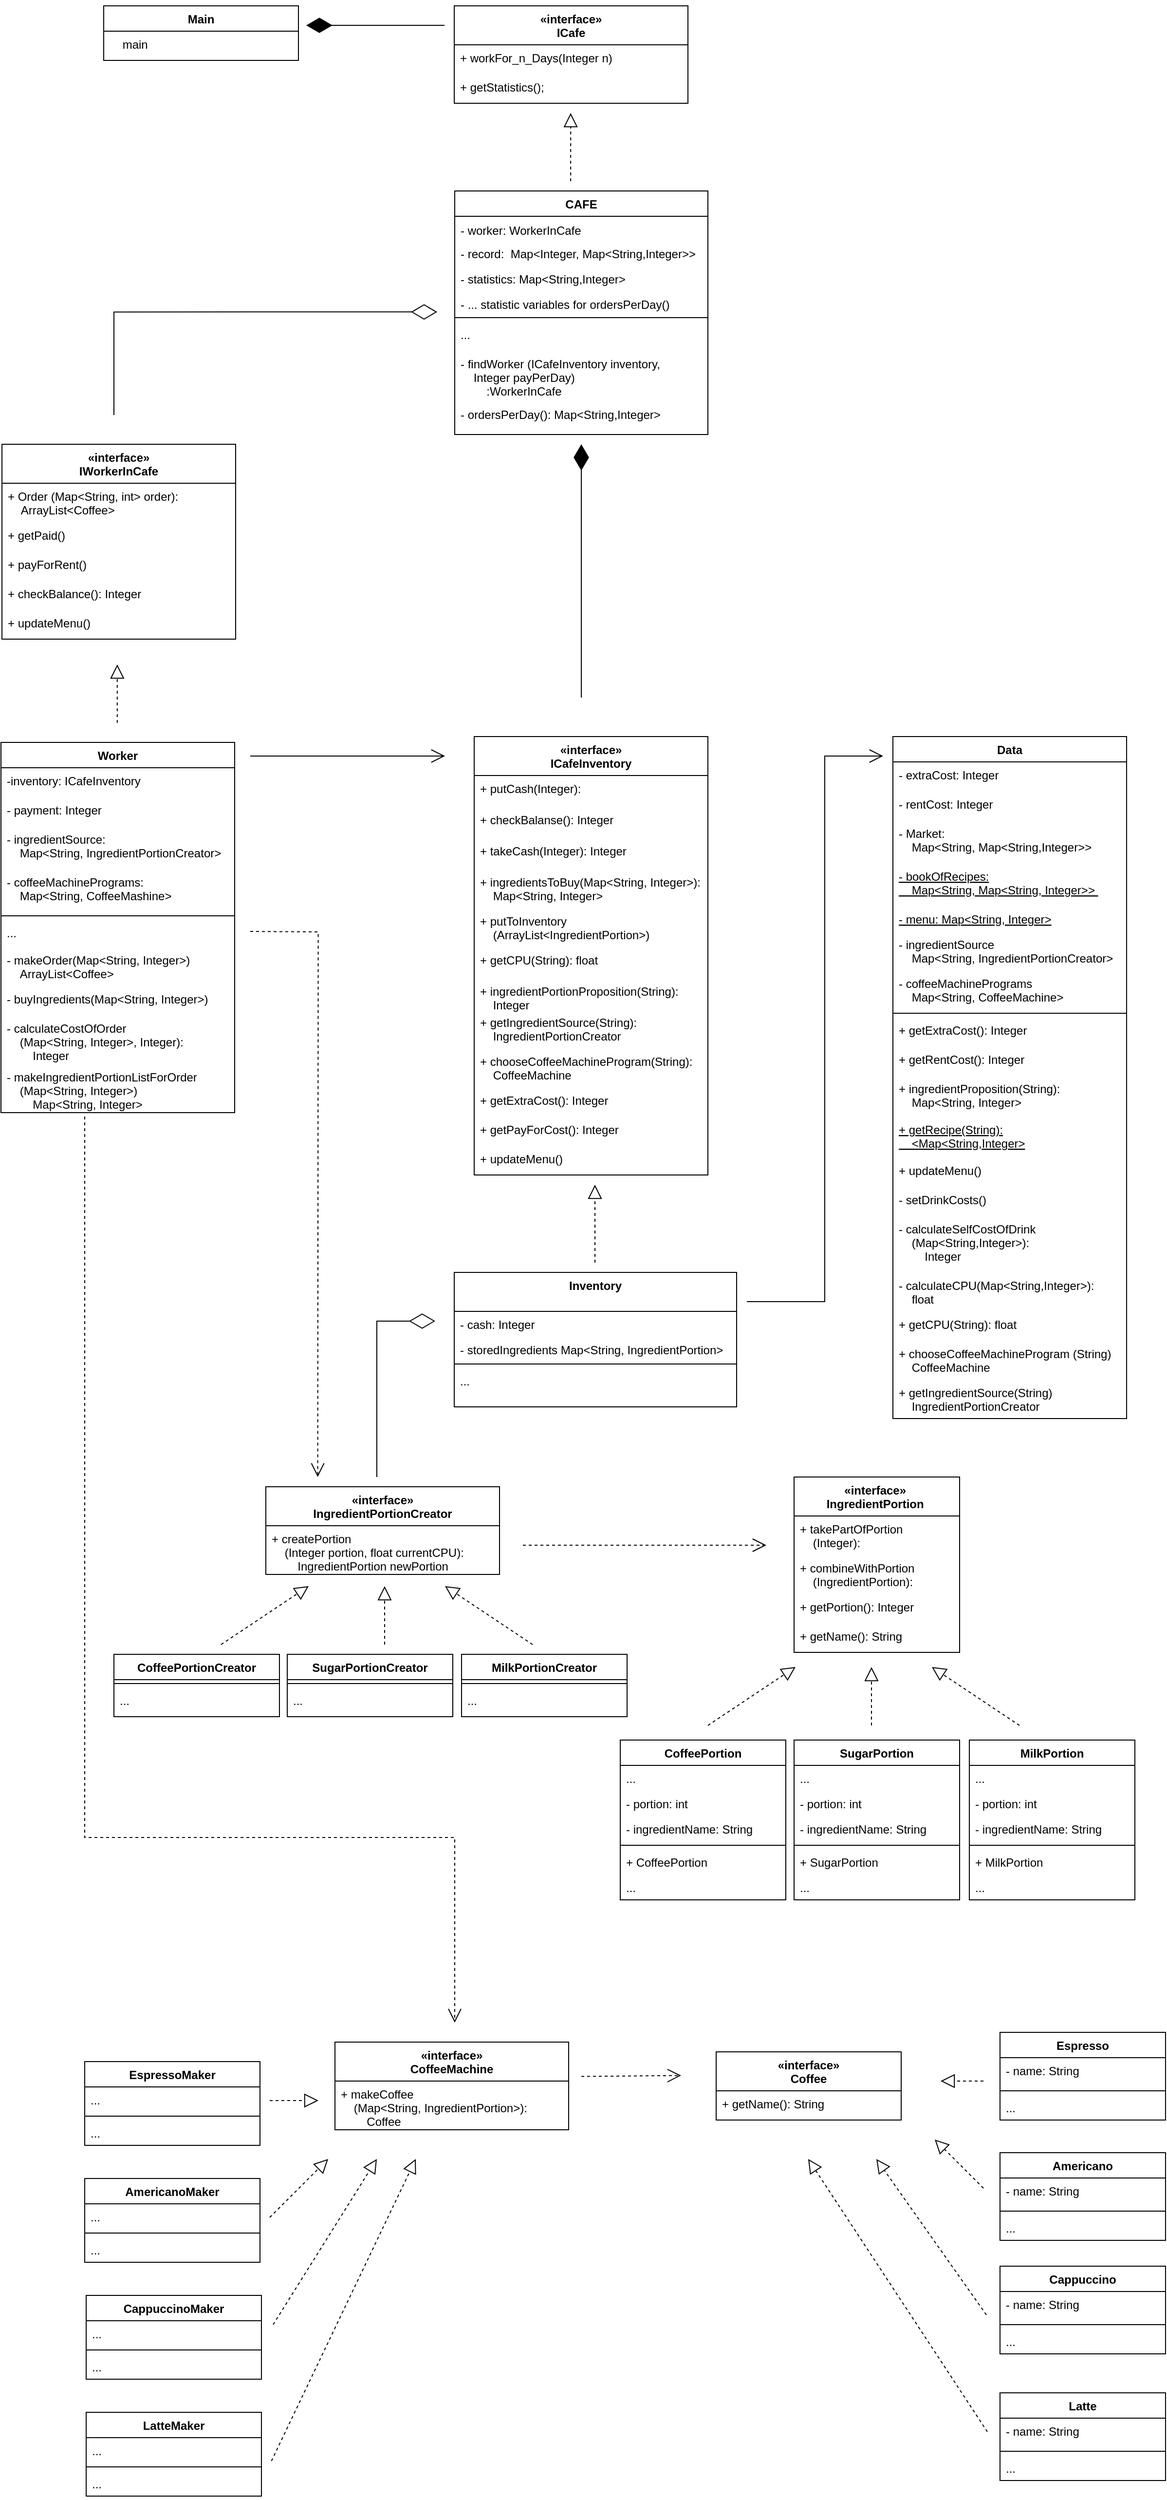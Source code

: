 <mxfile version="20.8.16" type="device"><diagram id="C5RBs43oDa-KdzZeNtuy" name="Page-1"><mxGraphModel dx="491" dy="7640" grid="1" gridSize="10" guides="1" tooltips="1" connect="1" arrows="1" fold="1" page="1" pageScale="1" pageWidth="827" pageHeight="1169" math="0" shadow="0"><root><mxCell id="WIyWlLk6GJQsqaUBKTNV-0"/><mxCell id="WIyWlLk6GJQsqaUBKTNV-1" parent="WIyWlLk6GJQsqaUBKTNV-0"/><mxCell id="QFCljFaVPiFyfGGm4a4g-80" value="Inventory" style="swimlane;fontStyle=1;align=center;verticalAlign=top;childLayout=stackLayout;horizontal=1;startSize=40;horizontalStack=0;resizeParent=1;resizeParentMax=0;resizeLast=0;collapsible=1;marginBottom=0;" vertex="1" parent="WIyWlLk6GJQsqaUBKTNV-1"><mxGeometry x="1429.5" y="-4970" width="290" height="138" as="geometry"/></mxCell><mxCell id="QFCljFaVPiFyfGGm4a4g-81" value="- cash: Integer" style="text;strokeColor=none;fillColor=none;align=left;verticalAlign=top;spacingLeft=4;spacingRight=4;overflow=hidden;rotatable=0;points=[[0,0.5],[1,0.5]];portConstraint=eastwest;" vertex="1" parent="QFCljFaVPiFyfGGm4a4g-80"><mxGeometry y="40" width="290" height="26" as="geometry"/></mxCell><mxCell id="QFCljFaVPiFyfGGm4a4g-82" value="- storedIngredients Map&lt;String, IngredientPortion&gt;" style="text;strokeColor=none;fillColor=none;align=left;verticalAlign=top;spacingLeft=4;spacingRight=4;overflow=hidden;rotatable=0;points=[[0,0.5],[1,0.5]];portConstraint=eastwest;" vertex="1" parent="QFCljFaVPiFyfGGm4a4g-80"><mxGeometry y="66" width="290" height="24" as="geometry"/></mxCell><mxCell id="QFCljFaVPiFyfGGm4a4g-90" value="" style="line;strokeWidth=1;fillColor=none;align=left;verticalAlign=middle;spacingTop=-1;spacingLeft=3;spacingRight=3;rotatable=0;labelPosition=right;points=[];portConstraint=eastwest;strokeColor=inherit;" vertex="1" parent="QFCljFaVPiFyfGGm4a4g-80"><mxGeometry y="90" width="290" height="8" as="geometry"/></mxCell><mxCell id="QFCljFaVPiFyfGGm4a4g-84" value="..." style="text;strokeColor=none;fillColor=none;align=left;verticalAlign=top;spacingLeft=4;spacingRight=4;overflow=hidden;rotatable=0;points=[[0,0.5],[1,0.5]];portConstraint=eastwest;" vertex="1" parent="QFCljFaVPiFyfGGm4a4g-80"><mxGeometry y="98" width="290" height="40" as="geometry"/></mxCell><mxCell id="QFCljFaVPiFyfGGm4a4g-102" value="CAFE" style="swimlane;fontStyle=1;align=center;verticalAlign=top;childLayout=stackLayout;horizontal=1;startSize=26;horizontalStack=0;resizeParent=1;resizeParentMax=0;resizeLast=0;collapsible=1;marginBottom=0;" vertex="1" parent="WIyWlLk6GJQsqaUBKTNV-1"><mxGeometry x="1430" y="-6080" width="260" height="250" as="geometry"/></mxCell><mxCell id="QFCljFaVPiFyfGGm4a4g-382" value="- worker: WorkerInCafe " style="text;strokeColor=none;fillColor=none;align=left;verticalAlign=bottom;spacingLeft=4;spacingRight=4;overflow=hidden;rotatable=0;points=[[0,0.5],[1,0.5]];portConstraint=eastwest;fontStyle=0" vertex="1" parent="QFCljFaVPiFyfGGm4a4g-102"><mxGeometry y="26" width="260" height="24" as="geometry"/></mxCell><mxCell id="QFCljFaVPiFyfGGm4a4g-383" value="- record:  Map&lt;Integer, Map&lt;String,Integer&gt;&gt; " style="text;strokeColor=none;fillColor=none;align=left;verticalAlign=bottom;spacingLeft=4;spacingRight=4;overflow=hidden;rotatable=0;points=[[0,0.5],[1,0.5]];portConstraint=eastwest;fontStyle=0" vertex="1" parent="QFCljFaVPiFyfGGm4a4g-102"><mxGeometry y="50" width="260" height="24" as="geometry"/></mxCell><mxCell id="QFCljFaVPiFyfGGm4a4g-384" value="- statistics: Map&lt;String,Integer&gt; " style="text;strokeColor=none;fillColor=none;align=left;verticalAlign=bottom;spacingLeft=4;spacingRight=4;overflow=hidden;rotatable=0;points=[[0,0.5],[1,0.5]];portConstraint=eastwest;fontStyle=0" vertex="1" parent="QFCljFaVPiFyfGGm4a4g-102"><mxGeometry y="74" width="260" height="26" as="geometry"/></mxCell><mxCell id="QFCljFaVPiFyfGGm4a4g-385" value="- ... statistic variables for ordersPerDay()" style="text;strokeColor=none;fillColor=none;align=left;verticalAlign=bottom;spacingLeft=4;spacingRight=4;overflow=hidden;rotatable=0;points=[[0,0.5],[1,0.5]];portConstraint=eastwest;fontStyle=0" vertex="1" parent="QFCljFaVPiFyfGGm4a4g-102"><mxGeometry y="100" width="260" height="26" as="geometry"/></mxCell><mxCell id="QFCljFaVPiFyfGGm4a4g-105" value="" style="line;strokeWidth=1;fillColor=none;align=left;verticalAlign=middle;spacingTop=-1;spacingLeft=3;spacingRight=3;rotatable=0;labelPosition=right;points=[];portConstraint=eastwest;strokeColor=inherit;" vertex="1" parent="QFCljFaVPiFyfGGm4a4g-102"><mxGeometry y="126" width="260" height="8" as="geometry"/></mxCell><mxCell id="QFCljFaVPiFyfGGm4a4g-106" value="..." style="text;strokeColor=none;fillColor=none;align=left;verticalAlign=top;spacingLeft=4;spacingRight=4;overflow=hidden;rotatable=0;points=[[0,0.5],[1,0.5]];portConstraint=eastwest;" vertex="1" parent="QFCljFaVPiFyfGGm4a4g-102"><mxGeometry y="134" width="260" height="30" as="geometry"/></mxCell><mxCell id="QFCljFaVPiFyfGGm4a4g-108" value="- findWorker (ICafeInventory inventory, &#10;    Integer payPerDay)&#10;        :WorkerInCafe" style="text;strokeColor=none;fillColor=none;align=left;verticalAlign=top;spacingLeft=4;spacingRight=4;overflow=hidden;rotatable=0;points=[[0,0.5],[1,0.5]];portConstraint=eastwest;fontStyle=0" vertex="1" parent="QFCljFaVPiFyfGGm4a4g-102"><mxGeometry y="164" width="260" height="52" as="geometry"/></mxCell><mxCell id="QFCljFaVPiFyfGGm4a4g-339" value="- ordersPerDay(): Map&lt;String,Integer&gt;" style="text;strokeColor=none;fillColor=none;align=left;verticalAlign=top;spacingLeft=4;spacingRight=4;overflow=hidden;rotatable=0;points=[[0,0.5],[1,0.5]];portConstraint=eastwest;fontStyle=0" vertex="1" parent="QFCljFaVPiFyfGGm4a4g-102"><mxGeometry y="216" width="260" height="34" as="geometry"/></mxCell><mxCell id="QFCljFaVPiFyfGGm4a4g-191" value="CoffeePortion" style="swimlane;fontStyle=1;align=center;verticalAlign=top;childLayout=stackLayout;horizontal=1;startSize=26;horizontalStack=0;resizeParent=1;resizeParentMax=0;resizeLast=0;collapsible=1;marginBottom=0;" vertex="1" parent="WIyWlLk6GJQsqaUBKTNV-1"><mxGeometry x="1600" y="-4490" width="170" height="164" as="geometry"/></mxCell><mxCell id="QFCljFaVPiFyfGGm4a4g-232" value="..." style="text;strokeColor=none;fillColor=none;align=left;verticalAlign=top;spacingLeft=4;spacingRight=4;overflow=hidden;rotatable=0;points=[[0,0.5],[1,0.5]];portConstraint=eastwest;" vertex="1" parent="QFCljFaVPiFyfGGm4a4g-191"><mxGeometry y="26" width="170" height="26" as="geometry"/></mxCell><mxCell id="QFCljFaVPiFyfGGm4a4g-204" value="- portion: int" style="text;strokeColor=none;fillColor=none;align=left;verticalAlign=top;spacingLeft=4;spacingRight=4;overflow=hidden;rotatable=0;points=[[0,0.5],[1,0.5]];portConstraint=eastwest;" vertex="1" parent="QFCljFaVPiFyfGGm4a4g-191"><mxGeometry y="52" width="170" height="26" as="geometry"/></mxCell><mxCell id="QFCljFaVPiFyfGGm4a4g-206" value="- ingredientName: String" style="text;strokeColor=none;fillColor=none;align=left;verticalAlign=top;spacingLeft=4;spacingRight=4;overflow=hidden;rotatable=0;points=[[0,0.5],[1,0.5]];portConstraint=eastwest;" vertex="1" parent="QFCljFaVPiFyfGGm4a4g-191"><mxGeometry y="78" width="170" height="26" as="geometry"/></mxCell><mxCell id="QFCljFaVPiFyfGGm4a4g-193" value="" style="line;strokeWidth=1;fillColor=none;align=left;verticalAlign=middle;spacingTop=-1;spacingLeft=3;spacingRight=3;rotatable=0;labelPosition=right;points=[];portConstraint=eastwest;strokeColor=inherit;" vertex="1" parent="QFCljFaVPiFyfGGm4a4g-191"><mxGeometry y="104" width="170" height="8" as="geometry"/></mxCell><mxCell id="QFCljFaVPiFyfGGm4a4g-194" value="+ CoffeePortion" style="text;strokeColor=none;fillColor=none;align=left;verticalAlign=top;spacingLeft=4;spacingRight=4;overflow=hidden;rotatable=0;points=[[0,0.5],[1,0.5]];portConstraint=eastwest;" vertex="1" parent="QFCljFaVPiFyfGGm4a4g-191"><mxGeometry y="112" width="170" height="26" as="geometry"/></mxCell><mxCell id="QFCljFaVPiFyfGGm4a4g-328" value="..." style="text;strokeColor=none;fillColor=none;align=left;verticalAlign=top;spacingLeft=4;spacingRight=4;overflow=hidden;rotatable=0;points=[[0,0.5],[1,0.5]];portConstraint=eastwest;" vertex="1" parent="QFCljFaVPiFyfGGm4a4g-191"><mxGeometry y="138" width="170" height="26" as="geometry"/></mxCell><mxCell id="QFCljFaVPiFyfGGm4a4g-195" value="SugarPortion" style="swimlane;fontStyle=1;align=center;verticalAlign=top;childLayout=stackLayout;horizontal=1;startSize=26;horizontalStack=0;resizeParent=1;resizeParentMax=0;resizeLast=0;collapsible=1;marginBottom=0;" vertex="1" parent="WIyWlLk6GJQsqaUBKTNV-1"><mxGeometry x="1778.5" y="-4490" width="170" height="164" as="geometry"/></mxCell><mxCell id="QFCljFaVPiFyfGGm4a4g-196" value="..." style="text;strokeColor=none;fillColor=none;align=left;verticalAlign=top;spacingLeft=4;spacingRight=4;overflow=hidden;rotatable=0;points=[[0,0.5],[1,0.5]];portConstraint=eastwest;" vertex="1" parent="QFCljFaVPiFyfGGm4a4g-195"><mxGeometry y="26" width="170" height="26" as="geometry"/></mxCell><mxCell id="QFCljFaVPiFyfGGm4a4g-441" value="- portion: int" style="text;strokeColor=none;fillColor=none;align=left;verticalAlign=top;spacingLeft=4;spacingRight=4;overflow=hidden;rotatable=0;points=[[0,0.5],[1,0.5]];portConstraint=eastwest;" vertex="1" parent="QFCljFaVPiFyfGGm4a4g-195"><mxGeometry y="52" width="170" height="26" as="geometry"/></mxCell><mxCell id="QFCljFaVPiFyfGGm4a4g-440" value="- ingredientName: String" style="text;strokeColor=none;fillColor=none;align=left;verticalAlign=top;spacingLeft=4;spacingRight=4;overflow=hidden;rotatable=0;points=[[0,0.5],[1,0.5]];portConstraint=eastwest;" vertex="1" parent="QFCljFaVPiFyfGGm4a4g-195"><mxGeometry y="78" width="170" height="26" as="geometry"/></mxCell><mxCell id="QFCljFaVPiFyfGGm4a4g-197" value="" style="line;strokeWidth=1;fillColor=none;align=left;verticalAlign=middle;spacingTop=-1;spacingLeft=3;spacingRight=3;rotatable=0;labelPosition=right;points=[];portConstraint=eastwest;strokeColor=inherit;" vertex="1" parent="QFCljFaVPiFyfGGm4a4g-195"><mxGeometry y="104" width="170" height="8" as="geometry"/></mxCell><mxCell id="QFCljFaVPiFyfGGm4a4g-198" value="+ SugarPortion" style="text;strokeColor=none;fillColor=none;align=left;verticalAlign=top;spacingLeft=4;spacingRight=4;overflow=hidden;rotatable=0;points=[[0,0.5],[1,0.5]];portConstraint=eastwest;" vertex="1" parent="QFCljFaVPiFyfGGm4a4g-195"><mxGeometry y="112" width="170" height="26" as="geometry"/></mxCell><mxCell id="QFCljFaVPiFyfGGm4a4g-329" value="..." style="text;strokeColor=none;fillColor=none;align=left;verticalAlign=top;spacingLeft=4;spacingRight=4;overflow=hidden;rotatable=0;points=[[0,0.5],[1,0.5]];portConstraint=eastwest;" vertex="1" parent="QFCljFaVPiFyfGGm4a4g-195"><mxGeometry y="138" width="170" height="26" as="geometry"/></mxCell><mxCell id="QFCljFaVPiFyfGGm4a4g-199" value="MilkPortion" style="swimlane;fontStyle=1;align=center;verticalAlign=top;childLayout=stackLayout;horizontal=1;startSize=26;horizontalStack=0;resizeParent=1;resizeParentMax=0;resizeLast=0;collapsible=1;marginBottom=0;" vertex="1" parent="WIyWlLk6GJQsqaUBKTNV-1"><mxGeometry x="1958.5" y="-4490" width="170" height="164" as="geometry"/></mxCell><mxCell id="QFCljFaVPiFyfGGm4a4g-200" value="..." style="text;strokeColor=none;fillColor=none;align=left;verticalAlign=top;spacingLeft=4;spacingRight=4;overflow=hidden;rotatable=0;points=[[0,0.5],[1,0.5]];portConstraint=eastwest;" vertex="1" parent="QFCljFaVPiFyfGGm4a4g-199"><mxGeometry y="26" width="170" height="26" as="geometry"/></mxCell><mxCell id="QFCljFaVPiFyfGGm4a4g-442" value="- portion: int" style="text;strokeColor=none;fillColor=none;align=left;verticalAlign=top;spacingLeft=4;spacingRight=4;overflow=hidden;rotatable=0;points=[[0,0.5],[1,0.5]];portConstraint=eastwest;" vertex="1" parent="QFCljFaVPiFyfGGm4a4g-199"><mxGeometry y="52" width="170" height="26" as="geometry"/></mxCell><mxCell id="QFCljFaVPiFyfGGm4a4g-443" value="- ingredientName: String" style="text;strokeColor=none;fillColor=none;align=left;verticalAlign=top;spacingLeft=4;spacingRight=4;overflow=hidden;rotatable=0;points=[[0,0.5],[1,0.5]];portConstraint=eastwest;" vertex="1" parent="QFCljFaVPiFyfGGm4a4g-199"><mxGeometry y="78" width="170" height="26" as="geometry"/></mxCell><mxCell id="QFCljFaVPiFyfGGm4a4g-201" value="" style="line;strokeWidth=1;fillColor=none;align=left;verticalAlign=middle;spacingTop=-1;spacingLeft=3;spacingRight=3;rotatable=0;labelPosition=right;points=[];portConstraint=eastwest;strokeColor=inherit;" vertex="1" parent="QFCljFaVPiFyfGGm4a4g-199"><mxGeometry y="104" width="170" height="8" as="geometry"/></mxCell><mxCell id="QFCljFaVPiFyfGGm4a4g-202" value="+ MilkPortion" style="text;strokeColor=none;fillColor=none;align=left;verticalAlign=top;spacingLeft=4;spacingRight=4;overflow=hidden;rotatable=0;points=[[0,0.5],[1,0.5]];portConstraint=eastwest;" vertex="1" parent="QFCljFaVPiFyfGGm4a4g-199"><mxGeometry y="112" width="170" height="26" as="geometry"/></mxCell><mxCell id="QFCljFaVPiFyfGGm4a4g-330" value="..." style="text;strokeColor=none;fillColor=none;align=left;verticalAlign=top;spacingLeft=4;spacingRight=4;overflow=hidden;rotatable=0;points=[[0,0.5],[1,0.5]];portConstraint=eastwest;" vertex="1" parent="QFCljFaVPiFyfGGm4a4g-199"><mxGeometry y="138" width="170" height="26" as="geometry"/></mxCell><mxCell id="QFCljFaVPiFyfGGm4a4g-203" value="«interface» &#10;IngredientPortion " style="swimlane;fontStyle=1;align=center;verticalAlign=top;childLayout=stackLayout;horizontal=1;startSize=40;horizontalStack=0;resizeParent=1;resizeParentMax=0;resizeLast=0;collapsible=1;marginBottom=0;" vertex="1" parent="WIyWlLk6GJQsqaUBKTNV-1"><mxGeometry x="1778.5" y="-4760" width="170" height="180" as="geometry"/></mxCell><mxCell id="QFCljFaVPiFyfGGm4a4g-208" value="+ takePartOfPortion&#10;    (Integer): " style="text;strokeColor=none;fillColor=none;align=left;verticalAlign=top;spacingLeft=4;spacingRight=4;overflow=hidden;rotatable=0;points=[[0,0.5],[1,0.5]];portConstraint=eastwest;" vertex="1" parent="QFCljFaVPiFyfGGm4a4g-203"><mxGeometry y="40" width="170" height="40" as="geometry"/></mxCell><mxCell id="QFCljFaVPiFyfGGm4a4g-346" value="+ combineWithPortion&#10;    (IngredientPortion): " style="text;strokeColor=none;fillColor=none;align=left;verticalAlign=top;spacingLeft=4;spacingRight=4;overflow=hidden;rotatable=0;points=[[0,0.5],[1,0.5]];portConstraint=eastwest;" vertex="1" parent="QFCljFaVPiFyfGGm4a4g-203"><mxGeometry y="80" width="170" height="40" as="geometry"/></mxCell><mxCell id="QFCljFaVPiFyfGGm4a4g-235" value="+ getPortion(): Integer" style="text;strokeColor=none;fillColor=none;align=left;verticalAlign=top;spacingLeft=4;spacingRight=4;overflow=hidden;rotatable=0;points=[[0,0.5],[1,0.5]];portConstraint=eastwest;" vertex="1" parent="QFCljFaVPiFyfGGm4a4g-203"><mxGeometry y="120" width="170" height="30" as="geometry"/></mxCell><mxCell id="QFCljFaVPiFyfGGm4a4g-237" value="+ getName(): String" style="text;strokeColor=none;fillColor=none;align=left;verticalAlign=top;spacingLeft=4;spacingRight=4;overflow=hidden;rotatable=0;points=[[0,0.5],[1,0.5]];portConstraint=eastwest;" vertex="1" parent="QFCljFaVPiFyfGGm4a4g-203"><mxGeometry y="150" width="170" height="30" as="geometry"/></mxCell><mxCell id="QFCljFaVPiFyfGGm4a4g-209" value="" style="endArrow=block;dashed=1;endFill=0;endSize=12;html=1;rounded=0;" edge="1" parent="WIyWlLk6GJQsqaUBKTNV-1"><mxGeometry width="160" relative="1" as="geometry"><mxPoint x="1190" y="-4588" as="sourcePoint"/><mxPoint x="1280" y="-4648" as="targetPoint"/></mxGeometry></mxCell><mxCell id="QFCljFaVPiFyfGGm4a4g-210" value="" style="endArrow=block;dashed=1;endFill=0;endSize=12;html=1;rounded=0;" edge="1" parent="WIyWlLk6GJQsqaUBKTNV-1"><mxGeometry width="160" relative="1" as="geometry"><mxPoint x="1358.0" y="-4588" as="sourcePoint"/><mxPoint x="1358.0" y="-4648" as="targetPoint"/></mxGeometry></mxCell><mxCell id="QFCljFaVPiFyfGGm4a4g-211" value="" style="endArrow=block;dashed=1;endFill=0;endSize=12;html=1;rounded=0;" edge="1" parent="WIyWlLk6GJQsqaUBKTNV-1"><mxGeometry width="160" relative="1" as="geometry"><mxPoint x="1510" y="-4588" as="sourcePoint"/><mxPoint x="1420" y="-4648" as="targetPoint"/></mxGeometry></mxCell><mxCell id="QFCljFaVPiFyfGGm4a4g-212" value="«interface»&#10;IngredientPortionCreator" style="swimlane;fontStyle=1;align=center;verticalAlign=top;childLayout=stackLayout;horizontal=1;startSize=40;horizontalStack=0;resizeParent=1;resizeParentMax=0;resizeLast=0;collapsible=1;marginBottom=0;" vertex="1" parent="WIyWlLk6GJQsqaUBKTNV-1"><mxGeometry x="1236" y="-4750" width="240" height="90" as="geometry"/></mxCell><mxCell id="QFCljFaVPiFyfGGm4a4g-215" value="+ createPortion&#10;    (Integer portion, float currentCPU):&#10;        IngredientPortion newPortion" style="text;strokeColor=none;fillColor=none;align=left;verticalAlign=top;spacingLeft=4;spacingRight=4;overflow=hidden;rotatable=0;points=[[0,0.5],[1,0.5]];portConstraint=eastwest;" vertex="1" parent="QFCljFaVPiFyfGGm4a4g-212"><mxGeometry y="40" width="240" height="50" as="geometry"/></mxCell><mxCell id="QFCljFaVPiFyfGGm4a4g-216" value="CoffeePortionCreator" style="swimlane;fontStyle=1;align=center;verticalAlign=top;childLayout=stackLayout;horizontal=1;startSize=26;horizontalStack=0;resizeParent=1;resizeParentMax=0;resizeLast=0;collapsible=1;marginBottom=0;" vertex="1" parent="WIyWlLk6GJQsqaUBKTNV-1"><mxGeometry x="1080" y="-4578" width="170" height="64" as="geometry"/></mxCell><mxCell id="QFCljFaVPiFyfGGm4a4g-218" value="" style="line;strokeWidth=1;fillColor=none;align=left;verticalAlign=middle;spacingTop=-1;spacingLeft=3;spacingRight=3;rotatable=0;labelPosition=right;points=[];portConstraint=eastwest;strokeColor=inherit;" vertex="1" parent="QFCljFaVPiFyfGGm4a4g-216"><mxGeometry y="26" width="170" height="8" as="geometry"/></mxCell><mxCell id="QFCljFaVPiFyfGGm4a4g-219" value="..." style="text;strokeColor=none;fillColor=none;align=left;verticalAlign=top;spacingLeft=4;spacingRight=4;overflow=hidden;rotatable=0;points=[[0,0.5],[1,0.5]];portConstraint=eastwest;" vertex="1" parent="QFCljFaVPiFyfGGm4a4g-216"><mxGeometry y="34" width="170" height="30" as="geometry"/></mxCell><mxCell id="QFCljFaVPiFyfGGm4a4g-220" value="SugarPortionCreator" style="swimlane;fontStyle=1;align=center;verticalAlign=top;childLayout=stackLayout;horizontal=1;startSize=26;horizontalStack=0;resizeParent=1;resizeParentMax=0;resizeLast=0;collapsible=1;marginBottom=0;" vertex="1" parent="WIyWlLk6GJQsqaUBKTNV-1"><mxGeometry x="1258" y="-4578" width="170" height="64" as="geometry"/></mxCell><mxCell id="QFCljFaVPiFyfGGm4a4g-222" value="" style="line;strokeWidth=1;fillColor=none;align=left;verticalAlign=middle;spacingTop=-1;spacingLeft=3;spacingRight=3;rotatable=0;labelPosition=right;points=[];portConstraint=eastwest;strokeColor=inherit;" vertex="1" parent="QFCljFaVPiFyfGGm4a4g-220"><mxGeometry y="26" width="170" height="8" as="geometry"/></mxCell><mxCell id="QFCljFaVPiFyfGGm4a4g-223" value="..." style="text;strokeColor=none;fillColor=none;align=left;verticalAlign=top;spacingLeft=4;spacingRight=4;overflow=hidden;rotatable=0;points=[[0,0.5],[1,0.5]];portConstraint=eastwest;" vertex="1" parent="QFCljFaVPiFyfGGm4a4g-220"><mxGeometry y="34" width="170" height="30" as="geometry"/></mxCell><mxCell id="QFCljFaVPiFyfGGm4a4g-224" value="MilkPortionCreator" style="swimlane;fontStyle=1;align=center;verticalAlign=top;childLayout=stackLayout;horizontal=1;startSize=26;horizontalStack=0;resizeParent=1;resizeParentMax=0;resizeLast=0;collapsible=1;marginBottom=0;" vertex="1" parent="WIyWlLk6GJQsqaUBKTNV-1"><mxGeometry x="1437" y="-4578" width="170" height="64" as="geometry"/></mxCell><mxCell id="QFCljFaVPiFyfGGm4a4g-226" value="" style="line;strokeWidth=1;fillColor=none;align=left;verticalAlign=middle;spacingTop=-1;spacingLeft=3;spacingRight=3;rotatable=0;labelPosition=right;points=[];portConstraint=eastwest;strokeColor=inherit;" vertex="1" parent="QFCljFaVPiFyfGGm4a4g-224"><mxGeometry y="26" width="170" height="8" as="geometry"/></mxCell><mxCell id="QFCljFaVPiFyfGGm4a4g-227" value="..." style="text;strokeColor=none;fillColor=none;align=left;verticalAlign=top;spacingLeft=4;spacingRight=4;overflow=hidden;rotatable=0;points=[[0,0.5],[1,0.5]];portConstraint=eastwest;" vertex="1" parent="QFCljFaVPiFyfGGm4a4g-224"><mxGeometry y="34" width="170" height="30" as="geometry"/></mxCell><mxCell id="QFCljFaVPiFyfGGm4a4g-240" value="Worker" style="swimlane;fontStyle=1;align=center;verticalAlign=top;childLayout=stackLayout;horizontal=1;startSize=26;horizontalStack=0;resizeParent=1;resizeParentMax=0;resizeLast=0;collapsible=1;marginBottom=0;" vertex="1" parent="WIyWlLk6GJQsqaUBKTNV-1"><mxGeometry x="964" y="-5514" width="240" height="380" as="geometry"/></mxCell><mxCell id="QFCljFaVPiFyfGGm4a4g-241" value="-inventory: ICafeInventory" style="text;strokeColor=none;fillColor=none;align=left;verticalAlign=top;spacingLeft=4;spacingRight=4;overflow=hidden;rotatable=0;points=[[0,0.5],[1,0.5]];portConstraint=eastwest;" vertex="1" parent="QFCljFaVPiFyfGGm4a4g-240"><mxGeometry y="26" width="240" height="30" as="geometry"/></mxCell><mxCell id="QFCljFaVPiFyfGGm4a4g-390" value="- payment: Integer " style="text;strokeColor=none;fillColor=none;align=left;verticalAlign=top;spacingLeft=4;spacingRight=4;overflow=hidden;rotatable=0;points=[[0,0.5],[1,0.5]];portConstraint=eastwest;" vertex="1" parent="QFCljFaVPiFyfGGm4a4g-240"><mxGeometry y="56" width="240" height="30" as="geometry"/></mxCell><mxCell id="QFCljFaVPiFyfGGm4a4g-242" value="- ingredientSource: &#10;    Map&lt;String, IngredientPortionCreator&gt; " style="text;strokeColor=none;fillColor=none;align=left;verticalAlign=top;spacingLeft=4;spacingRight=4;overflow=hidden;rotatable=0;points=[[0,0.5],[1,0.5]];portConstraint=eastwest;" vertex="1" parent="QFCljFaVPiFyfGGm4a4g-240"><mxGeometry y="86" width="240" height="44" as="geometry"/></mxCell><mxCell id="QFCljFaVPiFyfGGm4a4g-341" value="- coffeeMachinePrograms: &#10;    Map&lt;String, CoffeeMashine&gt; " style="text;strokeColor=none;fillColor=none;align=left;verticalAlign=top;spacingLeft=4;spacingRight=4;overflow=hidden;rotatable=0;points=[[0,0.5],[1,0.5]];portConstraint=eastwest;" vertex="1" parent="QFCljFaVPiFyfGGm4a4g-240"><mxGeometry y="130" width="240" height="44" as="geometry"/></mxCell><mxCell id="QFCljFaVPiFyfGGm4a4g-243" value="" style="line;strokeWidth=1;fillColor=none;align=left;verticalAlign=middle;spacingTop=-1;spacingLeft=3;spacingRight=3;rotatable=0;labelPosition=right;points=[];portConstraint=eastwest;strokeColor=inherit;" vertex="1" parent="QFCljFaVPiFyfGGm4a4g-240"><mxGeometry y="174" width="240" height="8" as="geometry"/></mxCell><mxCell id="QFCljFaVPiFyfGGm4a4g-391" value="..." style="text;strokeColor=none;fillColor=none;align=left;verticalAlign=top;spacingLeft=4;spacingRight=4;overflow=hidden;rotatable=0;points=[[0,0.5],[1,0.5]];portConstraint=eastwest;" vertex="1" parent="QFCljFaVPiFyfGGm4a4g-240"><mxGeometry y="182" width="240" height="28" as="geometry"/></mxCell><mxCell id="QFCljFaVPiFyfGGm4a4g-342" value="- makeOrder(Map&lt;String, Integer&gt;)&#10;    ArrayList&lt;Coffee&gt;" style="text;strokeColor=none;fillColor=none;align=left;verticalAlign=top;spacingLeft=4;spacingRight=4;overflow=hidden;rotatable=0;points=[[0,0.5],[1,0.5]];portConstraint=eastwest;" vertex="1" parent="QFCljFaVPiFyfGGm4a4g-240"><mxGeometry y="210" width="240" height="40" as="geometry"/></mxCell><mxCell id="QFCljFaVPiFyfGGm4a4g-392" value="- buyIngredients(Map&lt;String, Integer&gt;)" style="text;strokeColor=none;fillColor=none;align=left;verticalAlign=top;spacingLeft=4;spacingRight=4;overflow=hidden;rotatable=0;points=[[0,0.5],[1,0.5]];portConstraint=eastwest;" vertex="1" parent="QFCljFaVPiFyfGGm4a4g-240"><mxGeometry y="250" width="240" height="30" as="geometry"/></mxCell><mxCell id="QFCljFaVPiFyfGGm4a4g-393" value="- calculateCostOfOrder&#10;    (Map&lt;String, Integer&gt;, Integer):&#10;        Integer" style="text;strokeColor=none;fillColor=none;align=left;verticalAlign=top;spacingLeft=4;spacingRight=4;overflow=hidden;rotatable=0;points=[[0,0.5],[1,0.5]];portConstraint=eastwest;" vertex="1" parent="QFCljFaVPiFyfGGm4a4g-240"><mxGeometry y="280" width="240" height="50" as="geometry"/></mxCell><mxCell id="QFCljFaVPiFyfGGm4a4g-394" value="- makeIngredientPortionListForOrder&#10;    (Map&lt;String, Integer&gt;)&#10;        Map&lt;String, Integer&gt;" style="text;strokeColor=none;fillColor=none;align=left;verticalAlign=top;spacingLeft=4;spacingRight=4;overflow=hidden;rotatable=0;points=[[0,0.5],[1,0.5]];portConstraint=eastwest;" vertex="1" parent="QFCljFaVPiFyfGGm4a4g-240"><mxGeometry y="330" width="240" height="50" as="geometry"/></mxCell><mxCell id="QFCljFaVPiFyfGGm4a4g-253" value="" style="endArrow=open;endFill=1;endSize=12;html=1;rounded=0;" edge="1" parent="WIyWlLk6GJQsqaUBKTNV-1"><mxGeometry width="160" relative="1" as="geometry"><mxPoint x="1220" y="-5500" as="sourcePoint"/><mxPoint x="1420" y="-5500" as="targetPoint"/></mxGeometry></mxCell><mxCell id="QFCljFaVPiFyfGGm4a4g-295" value="Espresso" style="swimlane;fontStyle=1;align=center;verticalAlign=top;childLayout=stackLayout;horizontal=1;startSize=26;horizontalStack=0;resizeParent=1;resizeParentMax=0;resizeLast=0;collapsible=1;marginBottom=0;" vertex="1" parent="WIyWlLk6GJQsqaUBKTNV-1"><mxGeometry x="1990" y="-4190" width="170" height="90" as="geometry"/></mxCell><mxCell id="QFCljFaVPiFyfGGm4a4g-336" value="- name: String" style="text;strokeColor=none;fillColor=none;align=left;verticalAlign=top;spacingLeft=4;spacingRight=4;overflow=hidden;rotatable=0;points=[[0,0.5],[1,0.5]];portConstraint=eastwest;" vertex="1" parent="QFCljFaVPiFyfGGm4a4g-295"><mxGeometry y="26" width="170" height="30" as="geometry"/></mxCell><mxCell id="QFCljFaVPiFyfGGm4a4g-297" value="" style="line;strokeWidth=1;fillColor=none;align=left;verticalAlign=middle;spacingTop=-1;spacingLeft=3;spacingRight=3;rotatable=0;labelPosition=right;points=[];portConstraint=eastwest;strokeColor=inherit;" vertex="1" parent="QFCljFaVPiFyfGGm4a4g-295"><mxGeometry y="56" width="170" height="8" as="geometry"/></mxCell><mxCell id="QFCljFaVPiFyfGGm4a4g-332" value="..." style="text;strokeColor=none;fillColor=none;align=left;verticalAlign=top;spacingLeft=4;spacingRight=4;overflow=hidden;rotatable=0;points=[[0,0.5],[1,0.5]];portConstraint=eastwest;" vertex="1" parent="QFCljFaVPiFyfGGm4a4g-295"><mxGeometry y="64" width="170" height="26" as="geometry"/></mxCell><mxCell id="QFCljFaVPiFyfGGm4a4g-299" value="Americano" style="swimlane;fontStyle=1;align=center;verticalAlign=top;childLayout=stackLayout;horizontal=1;startSize=26;horizontalStack=0;resizeParent=1;resizeParentMax=0;resizeLast=0;collapsible=1;marginBottom=0;" vertex="1" parent="WIyWlLk6GJQsqaUBKTNV-1"><mxGeometry x="1990" y="-4066.5" width="170" height="90" as="geometry"/></mxCell><mxCell id="QFCljFaVPiFyfGGm4a4g-417" value="- name: String" style="text;strokeColor=none;fillColor=none;align=left;verticalAlign=top;spacingLeft=4;spacingRight=4;overflow=hidden;rotatable=0;points=[[0,0.5],[1,0.5]];portConstraint=eastwest;" vertex="1" parent="QFCljFaVPiFyfGGm4a4g-299"><mxGeometry y="26" width="170" height="30" as="geometry"/></mxCell><mxCell id="QFCljFaVPiFyfGGm4a4g-301" value="" style="line;strokeWidth=1;fillColor=none;align=left;verticalAlign=middle;spacingTop=-1;spacingLeft=3;spacingRight=3;rotatable=0;labelPosition=right;points=[];portConstraint=eastwest;strokeColor=inherit;" vertex="1" parent="QFCljFaVPiFyfGGm4a4g-299"><mxGeometry y="56" width="170" height="8" as="geometry"/></mxCell><mxCell id="QFCljFaVPiFyfGGm4a4g-416" value="..." style="text;strokeColor=none;fillColor=none;align=left;verticalAlign=top;spacingLeft=4;spacingRight=4;overflow=hidden;rotatable=0;points=[[0,0.5],[1,0.5]];portConstraint=eastwest;" vertex="1" parent="QFCljFaVPiFyfGGm4a4g-299"><mxGeometry y="64" width="170" height="26" as="geometry"/></mxCell><mxCell id="QFCljFaVPiFyfGGm4a4g-303" value="«interface»&#10;Coffee" style="swimlane;fontStyle=1;align=center;verticalAlign=top;childLayout=stackLayout;horizontal=1;startSize=40;horizontalStack=0;resizeParent=1;resizeParentMax=0;resizeLast=0;collapsible=1;marginBottom=0;" vertex="1" parent="WIyWlLk6GJQsqaUBKTNV-1"><mxGeometry x="1698.5" y="-4170" width="190" height="70" as="geometry"/></mxCell><mxCell id="QFCljFaVPiFyfGGm4a4g-335" value="+ getName(): String" style="text;strokeColor=none;fillColor=none;align=left;verticalAlign=top;spacingLeft=4;spacingRight=4;overflow=hidden;rotatable=0;points=[[0,0.5],[1,0.5]];portConstraint=eastwest;" vertex="1" parent="QFCljFaVPiFyfGGm4a4g-303"><mxGeometry y="40" width="190" height="30" as="geometry"/></mxCell><mxCell id="QFCljFaVPiFyfGGm4a4g-307" value="EspressoMaker" style="swimlane;fontStyle=1;align=center;verticalAlign=top;childLayout=stackLayout;horizontal=1;startSize=26;horizontalStack=0;resizeParent=1;resizeParentMax=0;resizeLast=0;collapsible=1;marginBottom=0;" vertex="1" parent="WIyWlLk6GJQsqaUBKTNV-1"><mxGeometry x="1050" y="-4160" width="180" height="86" as="geometry"/></mxCell><mxCell id="QFCljFaVPiFyfGGm4a4g-308" value="..." style="text;strokeColor=none;fillColor=none;align=left;verticalAlign=top;spacingLeft=4;spacingRight=4;overflow=hidden;rotatable=0;points=[[0,0.5],[1,0.5]];portConstraint=eastwest;" vertex="1" parent="QFCljFaVPiFyfGGm4a4g-307"><mxGeometry y="26" width="180" height="26" as="geometry"/></mxCell><mxCell id="QFCljFaVPiFyfGGm4a4g-309" value="" style="line;strokeWidth=1;fillColor=none;align=left;verticalAlign=middle;spacingTop=-1;spacingLeft=3;spacingRight=3;rotatable=0;labelPosition=right;points=[];portConstraint=eastwest;strokeColor=inherit;" vertex="1" parent="QFCljFaVPiFyfGGm4a4g-307"><mxGeometry y="52" width="180" height="8" as="geometry"/></mxCell><mxCell id="QFCljFaVPiFyfGGm4a4g-310" value="..." style="text;strokeColor=none;fillColor=none;align=left;verticalAlign=top;spacingLeft=4;spacingRight=4;overflow=hidden;rotatable=0;points=[[0,0.5],[1,0.5]];portConstraint=eastwest;" vertex="1" parent="QFCljFaVPiFyfGGm4a4g-307"><mxGeometry y="60" width="180" height="26" as="geometry"/></mxCell><mxCell id="QFCljFaVPiFyfGGm4a4g-311" value="AmericanoMaker" style="swimlane;fontStyle=1;align=center;verticalAlign=top;childLayout=stackLayout;horizontal=1;startSize=26;horizontalStack=0;resizeParent=1;resizeParentMax=0;resizeLast=0;collapsible=1;marginBottom=0;" vertex="1" parent="WIyWlLk6GJQsqaUBKTNV-1"><mxGeometry x="1050" y="-4040" width="180" height="86" as="geometry"/></mxCell><mxCell id="QFCljFaVPiFyfGGm4a4g-312" value="..." style="text;strokeColor=none;fillColor=none;align=left;verticalAlign=top;spacingLeft=4;spacingRight=4;overflow=hidden;rotatable=0;points=[[0,0.5],[1,0.5]];portConstraint=eastwest;" vertex="1" parent="QFCljFaVPiFyfGGm4a4g-311"><mxGeometry y="26" width="180" height="26" as="geometry"/></mxCell><mxCell id="QFCljFaVPiFyfGGm4a4g-313" value="" style="line;strokeWidth=1;fillColor=none;align=left;verticalAlign=middle;spacingTop=-1;spacingLeft=3;spacingRight=3;rotatable=0;labelPosition=right;points=[];portConstraint=eastwest;strokeColor=inherit;" vertex="1" parent="QFCljFaVPiFyfGGm4a4g-311"><mxGeometry y="52" width="180" height="8" as="geometry"/></mxCell><mxCell id="QFCljFaVPiFyfGGm4a4g-314" value="..." style="text;strokeColor=none;fillColor=none;align=left;verticalAlign=top;spacingLeft=4;spacingRight=4;overflow=hidden;rotatable=0;points=[[0,0.5],[1,0.5]];portConstraint=eastwest;" vertex="1" parent="QFCljFaVPiFyfGGm4a4g-311"><mxGeometry y="60" width="180" height="26" as="geometry"/></mxCell><mxCell id="QFCljFaVPiFyfGGm4a4g-316" value="" style="endArrow=block;dashed=1;endFill=0;endSize=12;html=1;rounded=0;" edge="1" parent="WIyWlLk6GJQsqaUBKTNV-1"><mxGeometry width="160" relative="1" as="geometry"><mxPoint x="1240" y="-4120" as="sourcePoint"/><mxPoint x="1290" y="-4120" as="targetPoint"/></mxGeometry></mxCell><mxCell id="QFCljFaVPiFyfGGm4a4g-325" value="" style="endArrow=open;endSize=12;dashed=1;html=1;rounded=0;" edge="1" parent="WIyWlLk6GJQsqaUBKTNV-1"><mxGeometry x="-0.681" y="-40" width="160" relative="1" as="geometry"><mxPoint x="1560" y="-4144.71" as="sourcePoint"/><mxPoint x="1662.5" y="-4145.71" as="targetPoint"/><mxPoint as="offset"/></mxGeometry></mxCell><mxCell id="QFCljFaVPiFyfGGm4a4g-326" value="«interface»&#10;CoffeeMachine" style="swimlane;fontStyle=1;align=center;verticalAlign=top;childLayout=stackLayout;horizontal=1;startSize=40;horizontalStack=0;resizeParent=1;resizeParentMax=0;resizeLast=0;collapsible=1;marginBottom=0;" vertex="1" parent="WIyWlLk6GJQsqaUBKTNV-1"><mxGeometry x="1307" y="-4180" width="240" height="90" as="geometry"/></mxCell><mxCell id="QFCljFaVPiFyfGGm4a4g-327" value="+ makeCoffee&#10;    (Map&lt;String, IngredientPortion&gt;):&#10;        Coffee" style="text;strokeColor=none;fillColor=none;align=left;verticalAlign=top;spacingLeft=4;spacingRight=4;overflow=hidden;rotatable=0;points=[[0,0.5],[1,0.5]];portConstraint=eastwest;" vertex="1" parent="QFCljFaVPiFyfGGm4a4g-326"><mxGeometry y="40" width="240" height="50" as="geometry"/></mxCell><mxCell id="QFCljFaVPiFyfGGm4a4g-347" value="" style="endArrow=block;dashed=1;endFill=0;endSize=12;html=1;rounded=0;" edge="1" parent="WIyWlLk6GJQsqaUBKTNV-1"><mxGeometry width="160" relative="1" as="geometry"><mxPoint x="1690.0" y="-4505" as="sourcePoint"/><mxPoint x="1780.0" y="-4565" as="targetPoint"/></mxGeometry></mxCell><mxCell id="QFCljFaVPiFyfGGm4a4g-348" value="" style="endArrow=block;dashed=1;endFill=0;endSize=12;html=1;rounded=0;" edge="1" parent="WIyWlLk6GJQsqaUBKTNV-1"><mxGeometry width="160" relative="1" as="geometry"><mxPoint x="1858.0" y="-4505" as="sourcePoint"/><mxPoint x="1858.0" y="-4565" as="targetPoint"/></mxGeometry></mxCell><mxCell id="QFCljFaVPiFyfGGm4a4g-349" value="" style="endArrow=block;dashed=1;endFill=0;endSize=12;html=1;rounded=0;" edge="1" parent="WIyWlLk6GJQsqaUBKTNV-1"><mxGeometry width="160" relative="1" as="geometry"><mxPoint x="2010.0" y="-4505" as="sourcePoint"/><mxPoint x="1920.0" y="-4565" as="targetPoint"/></mxGeometry></mxCell><mxCell id="QFCljFaVPiFyfGGm4a4g-351" value="" style="endArrow=block;dashed=1;endFill=0;endSize=12;html=1;rounded=0;" edge="1" parent="WIyWlLk6GJQsqaUBKTNV-1"><mxGeometry width="160" relative="1" as="geometry"><mxPoint x="1973" y="-4140" as="sourcePoint"/><mxPoint x="1929" y="-4140" as="targetPoint"/></mxGeometry></mxCell><mxCell id="QFCljFaVPiFyfGGm4a4g-355" value="Main" style="swimlane;fontStyle=1;align=center;verticalAlign=top;childLayout=stackLayout;horizontal=1;startSize=26;horizontalStack=0;resizeParent=1;resizeParentMax=0;resizeLast=0;collapsible=1;marginBottom=0;" vertex="1" parent="WIyWlLk6GJQsqaUBKTNV-1"><mxGeometry x="1069.5" y="-6270" width="200" height="56" as="geometry"/></mxCell><mxCell id="QFCljFaVPiFyfGGm4a4g-359" value="    main" style="text;strokeColor=none;fillColor=none;align=left;verticalAlign=top;spacingLeft=4;spacingRight=4;overflow=hidden;rotatable=0;points=[[0,0.5],[1,0.5]];portConstraint=eastwest;" vertex="1" parent="QFCljFaVPiFyfGGm4a4g-355"><mxGeometry y="26" width="200" height="30" as="geometry"/></mxCell><mxCell id="QFCljFaVPiFyfGGm4a4g-363" value="" style="endArrow=diamondThin;endFill=1;endSize=24;html=1;rounded=0;" edge="1" parent="WIyWlLk6GJQsqaUBKTNV-1"><mxGeometry width="160" relative="1" as="geometry"><mxPoint x="1419.5" y="-6250" as="sourcePoint"/><mxPoint x="1277.5" y="-6250" as="targetPoint"/></mxGeometry></mxCell><mxCell id="QFCljFaVPiFyfGGm4a4g-364" value="«interface»&#10;ICafe" style="swimlane;fontStyle=1;align=center;verticalAlign=top;childLayout=stackLayout;horizontal=1;startSize=40;horizontalStack=0;resizeParent=1;resizeParentMax=0;resizeLast=0;collapsible=1;marginBottom=0;" vertex="1" parent="WIyWlLk6GJQsqaUBKTNV-1"><mxGeometry x="1429.5" y="-6270" width="240" height="100" as="geometry"/></mxCell><mxCell id="QFCljFaVPiFyfGGm4a4g-365" value="+ workFor_n_Days(Integer n)" style="text;strokeColor=none;fillColor=none;align=left;verticalAlign=top;spacingLeft=4;spacingRight=4;overflow=hidden;rotatable=0;points=[[0,0.5],[1,0.5]];portConstraint=eastwest;" vertex="1" parent="QFCljFaVPiFyfGGm4a4g-364"><mxGeometry y="40" width="240" height="30" as="geometry"/></mxCell><mxCell id="QFCljFaVPiFyfGGm4a4g-369" value="+ getStatistics();" style="text;strokeColor=none;fillColor=none;align=left;verticalAlign=top;spacingLeft=4;spacingRight=4;overflow=hidden;rotatable=0;points=[[0,0.5],[1,0.5]];portConstraint=eastwest;" vertex="1" parent="QFCljFaVPiFyfGGm4a4g-364"><mxGeometry y="70" width="240" height="30" as="geometry"/></mxCell><mxCell id="QFCljFaVPiFyfGGm4a4g-370" value="" style="endArrow=block;dashed=1;endFill=0;endSize=12;html=1;rounded=0;" edge="1" parent="WIyWlLk6GJQsqaUBKTNV-1"><mxGeometry width="160" relative="1" as="geometry"><mxPoint x="1549.08" y="-6090" as="sourcePoint"/><mxPoint x="1549.08" y="-6160" as="targetPoint"/></mxGeometry></mxCell><mxCell id="QFCljFaVPiFyfGGm4a4g-371" value="«interface»&#10;ICafeInventory" style="swimlane;fontStyle=1;align=center;verticalAlign=top;childLayout=stackLayout;horizontal=1;startSize=40;horizontalStack=0;resizeParent=1;resizeParentMax=0;resizeLast=0;collapsible=1;marginBottom=0;" vertex="1" parent="WIyWlLk6GJQsqaUBKTNV-1"><mxGeometry x="1450" y="-5520" width="240" height="450" as="geometry"/></mxCell><mxCell id="QFCljFaVPiFyfGGm4a4g-88" value="+ putCash(Integer):" style="text;strokeColor=none;fillColor=none;align=left;verticalAlign=top;spacingLeft=4;spacingRight=4;overflow=hidden;rotatable=0;points=[[0,0.5],[1,0.5]];portConstraint=eastwest;" vertex="1" parent="QFCljFaVPiFyfGGm4a4g-371"><mxGeometry y="40" width="240" height="32" as="geometry"/></mxCell><mxCell id="QFCljFaVPiFyfGGm4a4g-89" value="+ checkBalanse(): Integer" style="text;strokeColor=none;fillColor=none;align=left;verticalAlign=top;spacingLeft=4;spacingRight=4;overflow=hidden;rotatable=0;points=[[0,0.5],[1,0.5]];portConstraint=eastwest;" vertex="1" parent="QFCljFaVPiFyfGGm4a4g-371"><mxGeometry y="72" width="240" height="32" as="geometry"/></mxCell><mxCell id="QFCljFaVPiFyfGGm4a4g-87" value="+ takeCash(Integer): Integer" style="text;strokeColor=none;fillColor=none;align=left;verticalAlign=top;spacingLeft=4;spacingRight=4;overflow=hidden;rotatable=0;points=[[0,0.5],[1,0.5]];portConstraint=eastwest;" vertex="1" parent="QFCljFaVPiFyfGGm4a4g-371"><mxGeometry y="104" width="240" height="32" as="geometry"/></mxCell><mxCell id="QFCljFaVPiFyfGGm4a4g-395" value="+ ingredientsToBuy(Map&lt;String, Integer&gt;):&#10;    Map&lt;String, Integer&gt;" style="text;strokeColor=none;fillColor=none;align=left;verticalAlign=top;spacingLeft=4;spacingRight=4;overflow=hidden;rotatable=0;points=[[0,0.5],[1,0.5]];portConstraint=eastwest;" vertex="1" parent="QFCljFaVPiFyfGGm4a4g-371"><mxGeometry y="136" width="240" height="40" as="geometry"/></mxCell><mxCell id="QFCljFaVPiFyfGGm4a4g-396" value="+ putToInventory&#10;    (ArrayList&lt;IngredientPortion&gt;)" style="text;strokeColor=none;fillColor=none;align=left;verticalAlign=top;spacingLeft=4;spacingRight=4;overflow=hidden;rotatable=0;points=[[0,0.5],[1,0.5]];portConstraint=eastwest;" vertex="1" parent="QFCljFaVPiFyfGGm4a4g-371"><mxGeometry y="176" width="240" height="40" as="geometry"/></mxCell><mxCell id="QFCljFaVPiFyfGGm4a4g-397" value="+ getCPU(String): float&#10;" style="text;strokeColor=none;fillColor=none;align=left;verticalAlign=top;spacingLeft=4;spacingRight=4;overflow=hidden;rotatable=0;points=[[0,0.5],[1,0.5]];portConstraint=eastwest;" vertex="1" parent="QFCljFaVPiFyfGGm4a4g-371"><mxGeometry y="216" width="240" height="32" as="geometry"/></mxCell><mxCell id="QFCljFaVPiFyfGGm4a4g-398" value="+ ingredientPortionProposition(String):&#10;    Integer&#10;" style="text;strokeColor=none;fillColor=none;align=left;verticalAlign=top;spacingLeft=4;spacingRight=4;overflow=hidden;rotatable=0;points=[[0,0.5],[1,0.5]];portConstraint=eastwest;" vertex="1" parent="QFCljFaVPiFyfGGm4a4g-371"><mxGeometry y="248" width="240" height="32" as="geometry"/></mxCell><mxCell id="QFCljFaVPiFyfGGm4a4g-411" value="+ getIngredientSource(String):&#10;    IngredientPortionCreator" style="text;strokeColor=none;fillColor=none;align=left;verticalAlign=top;spacingLeft=4;spacingRight=4;overflow=hidden;rotatable=0;points=[[0,0.5],[1,0.5]];portConstraint=eastwest;" vertex="1" parent="QFCljFaVPiFyfGGm4a4g-371"><mxGeometry y="280" width="240" height="40" as="geometry"/></mxCell><mxCell id="QFCljFaVPiFyfGGm4a4g-380" value="+ chooseCoffeeMachineProgram(String):&#10;    CoffeeMachine&#10;" style="text;strokeColor=none;fillColor=none;align=left;verticalAlign=top;spacingLeft=4;spacingRight=4;overflow=hidden;rotatable=0;points=[[0,0.5],[1,0.5]];portConstraint=eastwest;" vertex="1" parent="QFCljFaVPiFyfGGm4a4g-371"><mxGeometry y="320" width="240" height="40" as="geometry"/></mxCell><mxCell id="QFCljFaVPiFyfGGm4a4g-85" value="+ getExtraCost(): Integer" style="text;strokeColor=none;fillColor=none;align=left;verticalAlign=top;spacingLeft=4;spacingRight=4;overflow=hidden;rotatable=0;points=[[0,0.5],[1,0.5]];portConstraint=eastwest;" vertex="1" parent="QFCljFaVPiFyfGGm4a4g-371"><mxGeometry y="360" width="240" height="30" as="geometry"/></mxCell><mxCell id="QFCljFaVPiFyfGGm4a4g-412" value="+ getPayForCost(): Integer" style="text;strokeColor=none;fillColor=none;align=left;verticalAlign=top;spacingLeft=4;spacingRight=4;overflow=hidden;rotatable=0;points=[[0,0.5],[1,0.5]];portConstraint=eastwest;" vertex="1" parent="QFCljFaVPiFyfGGm4a4g-371"><mxGeometry y="390" width="240" height="30" as="geometry"/></mxCell><mxCell id="QFCljFaVPiFyfGGm4a4g-86" value="+ updateMenu()" style="text;strokeColor=none;fillColor=none;align=left;verticalAlign=top;spacingLeft=4;spacingRight=4;overflow=hidden;rotatable=0;points=[[0,0.5],[1,0.5]];portConstraint=eastwest;" vertex="1" parent="QFCljFaVPiFyfGGm4a4g-371"><mxGeometry y="420" width="240" height="30" as="geometry"/></mxCell><mxCell id="QFCljFaVPiFyfGGm4a4g-374" value="«interface»&#10;IWorkerInCafe" style="swimlane;fontStyle=1;align=center;verticalAlign=top;childLayout=stackLayout;horizontal=1;startSize=40;horizontalStack=0;resizeParent=1;resizeParentMax=0;resizeLast=0;collapsible=1;marginBottom=0;" vertex="1" parent="WIyWlLk6GJQsqaUBKTNV-1"><mxGeometry x="965" y="-5820" width="240" height="200" as="geometry"/></mxCell><mxCell id="QFCljFaVPiFyfGGm4a4g-375" value="+ Order (Map&lt;String, int&gt; order): &#10;    ArrayList&lt;Coffee&gt;" style="text;strokeColor=none;fillColor=none;align=left;verticalAlign=top;spacingLeft=4;spacingRight=4;overflow=hidden;rotatable=0;points=[[0,0.5],[1,0.5]];portConstraint=eastwest;" vertex="1" parent="QFCljFaVPiFyfGGm4a4g-374"><mxGeometry y="40" width="240" height="40" as="geometry"/></mxCell><mxCell id="QFCljFaVPiFyfGGm4a4g-386" value="+ getPaid()" style="text;strokeColor=none;fillColor=none;align=left;verticalAlign=top;spacingLeft=4;spacingRight=4;overflow=hidden;rotatable=0;points=[[0,0.5],[1,0.5]];portConstraint=eastwest;" vertex="1" parent="QFCljFaVPiFyfGGm4a4g-374"><mxGeometry y="80" width="240" height="30" as="geometry"/></mxCell><mxCell id="QFCljFaVPiFyfGGm4a4g-387" value="+ payForRent()" style="text;strokeColor=none;fillColor=none;align=left;verticalAlign=top;spacingLeft=4;spacingRight=4;overflow=hidden;rotatable=0;points=[[0,0.5],[1,0.5]];portConstraint=eastwest;" vertex="1" parent="QFCljFaVPiFyfGGm4a4g-374"><mxGeometry y="110" width="240" height="30" as="geometry"/></mxCell><mxCell id="QFCljFaVPiFyfGGm4a4g-388" value="+ checkBalance(): Integer" style="text;strokeColor=none;fillColor=none;align=left;verticalAlign=top;spacingLeft=4;spacingRight=4;overflow=hidden;rotatable=0;points=[[0,0.5],[1,0.5]];portConstraint=eastwest;" vertex="1" parent="QFCljFaVPiFyfGGm4a4g-374"><mxGeometry y="140" width="240" height="30" as="geometry"/></mxCell><mxCell id="QFCljFaVPiFyfGGm4a4g-389" value="+ updateMenu()" style="text;strokeColor=none;fillColor=none;align=left;verticalAlign=top;spacingLeft=4;spacingRight=4;overflow=hidden;rotatable=0;points=[[0,0.5],[1,0.5]];portConstraint=eastwest;" vertex="1" parent="QFCljFaVPiFyfGGm4a4g-374"><mxGeometry y="170" width="240" height="30" as="geometry"/></mxCell><mxCell id="QFCljFaVPiFyfGGm4a4g-377" value="" style="endArrow=block;dashed=1;endFill=0;endSize=12;html=1;rounded=0;" edge="1" parent="WIyWlLk6GJQsqaUBKTNV-1"><mxGeometry width="160" relative="1" as="geometry"><mxPoint x="1083.41" y="-5534" as="sourcePoint"/><mxPoint x="1083.41" y="-5594" as="targetPoint"/><Array as="points"><mxPoint x="1083.41" y="-5564"/></Array></mxGeometry></mxCell><mxCell id="QFCljFaVPiFyfGGm4a4g-378" value="" style="endArrow=block;dashed=1;endFill=0;endSize=12;html=1;rounded=0;" edge="1" parent="WIyWlLk6GJQsqaUBKTNV-1"><mxGeometry width="160" relative="1" as="geometry"><mxPoint x="1574.02" y="-4980" as="sourcePoint"/><mxPoint x="1574" y="-5060" as="targetPoint"/><Array as="points"/></mxGeometry></mxCell><mxCell id="QFCljFaVPiFyfGGm4a4g-413" value="" style="endArrow=diamondThin;endFill=1;endSize=24;html=1;rounded=0;" edge="1" parent="WIyWlLk6GJQsqaUBKTNV-1"><mxGeometry width="160" relative="1" as="geometry"><mxPoint x="1560" y="-5560" as="sourcePoint"/><mxPoint x="1560" y="-5820" as="targetPoint"/></mxGeometry></mxCell><mxCell id="QFCljFaVPiFyfGGm4a4g-414" value="" style="endArrow=diamondThin;endFill=0;endSize=24;html=1;rounded=0;edgeStyle=orthogonalEdgeStyle;" edge="1" parent="WIyWlLk6GJQsqaUBKTNV-1"><mxGeometry width="160" relative="1" as="geometry"><mxPoint x="1080" y="-5850" as="sourcePoint"/><mxPoint x="1412" y="-5955.83" as="targetPoint"/><Array as="points"><mxPoint x="1080" y="-5956"/></Array></mxGeometry></mxCell><mxCell id="QFCljFaVPiFyfGGm4a4g-418" value="Cappuccino" style="swimlane;fontStyle=1;align=center;verticalAlign=top;childLayout=stackLayout;horizontal=1;startSize=26;horizontalStack=0;resizeParent=1;resizeParentMax=0;resizeLast=0;collapsible=1;marginBottom=0;" vertex="1" parent="WIyWlLk6GJQsqaUBKTNV-1"><mxGeometry x="1990" y="-3950" width="170" height="90" as="geometry"/></mxCell><mxCell id="QFCljFaVPiFyfGGm4a4g-419" value="- name: String" style="text;strokeColor=none;fillColor=none;align=left;verticalAlign=top;spacingLeft=4;spacingRight=4;overflow=hidden;rotatable=0;points=[[0,0.5],[1,0.5]];portConstraint=eastwest;" vertex="1" parent="QFCljFaVPiFyfGGm4a4g-418"><mxGeometry y="26" width="170" height="30" as="geometry"/></mxCell><mxCell id="QFCljFaVPiFyfGGm4a4g-420" value="" style="line;strokeWidth=1;fillColor=none;align=left;verticalAlign=middle;spacingTop=-1;spacingLeft=3;spacingRight=3;rotatable=0;labelPosition=right;points=[];portConstraint=eastwest;strokeColor=inherit;" vertex="1" parent="QFCljFaVPiFyfGGm4a4g-418"><mxGeometry y="56" width="170" height="8" as="geometry"/></mxCell><mxCell id="QFCljFaVPiFyfGGm4a4g-421" value="..." style="text;strokeColor=none;fillColor=none;align=left;verticalAlign=top;spacingLeft=4;spacingRight=4;overflow=hidden;rotatable=0;points=[[0,0.5],[1,0.5]];portConstraint=eastwest;" vertex="1" parent="QFCljFaVPiFyfGGm4a4g-418"><mxGeometry y="64" width="170" height="26" as="geometry"/></mxCell><mxCell id="QFCljFaVPiFyfGGm4a4g-422" value="Latte" style="swimlane;fontStyle=1;align=center;verticalAlign=top;childLayout=stackLayout;horizontal=1;startSize=26;horizontalStack=0;resizeParent=1;resizeParentMax=0;resizeLast=0;collapsible=1;marginBottom=0;" vertex="1" parent="WIyWlLk6GJQsqaUBKTNV-1"><mxGeometry x="1990" y="-3820" width="170" height="90" as="geometry"/></mxCell><mxCell id="QFCljFaVPiFyfGGm4a4g-423" value="- name: String" style="text;strokeColor=none;fillColor=none;align=left;verticalAlign=top;spacingLeft=4;spacingRight=4;overflow=hidden;rotatable=0;points=[[0,0.5],[1,0.5]];portConstraint=eastwest;" vertex="1" parent="QFCljFaVPiFyfGGm4a4g-422"><mxGeometry y="26" width="170" height="30" as="geometry"/></mxCell><mxCell id="QFCljFaVPiFyfGGm4a4g-424" value="" style="line;strokeWidth=1;fillColor=none;align=left;verticalAlign=middle;spacingTop=-1;spacingLeft=3;spacingRight=3;rotatable=0;labelPosition=right;points=[];portConstraint=eastwest;strokeColor=inherit;" vertex="1" parent="QFCljFaVPiFyfGGm4a4g-422"><mxGeometry y="56" width="170" height="8" as="geometry"/></mxCell><mxCell id="QFCljFaVPiFyfGGm4a4g-425" value="..." style="text;strokeColor=none;fillColor=none;align=left;verticalAlign=top;spacingLeft=4;spacingRight=4;overflow=hidden;rotatable=0;points=[[0,0.5],[1,0.5]];portConstraint=eastwest;" vertex="1" parent="QFCljFaVPiFyfGGm4a4g-422"><mxGeometry y="64" width="170" height="26" as="geometry"/></mxCell><mxCell id="QFCljFaVPiFyfGGm4a4g-426" value="" style="endArrow=block;dashed=1;endFill=0;endSize=12;html=1;rounded=0;" edge="1" parent="WIyWlLk6GJQsqaUBKTNV-1"><mxGeometry width="160" relative="1" as="geometry"><mxPoint x="1240" y="-4000" as="sourcePoint"/><mxPoint x="1300" y="-4060" as="targetPoint"/></mxGeometry></mxCell><mxCell id="QFCljFaVPiFyfGGm4a4g-427" value="" style="endArrow=block;dashed=1;endFill=0;endSize=12;html=1;rounded=0;" edge="1" parent="WIyWlLk6GJQsqaUBKTNV-1"><mxGeometry width="160" relative="1" as="geometry"><mxPoint x="1243.5" y="-3890" as="sourcePoint"/><mxPoint x="1350" y="-4060" as="targetPoint"/></mxGeometry></mxCell><mxCell id="QFCljFaVPiFyfGGm4a4g-428" value="" style="endArrow=block;dashed=1;endFill=0;endSize=12;html=1;rounded=0;" edge="1" parent="WIyWlLk6GJQsqaUBKTNV-1"><mxGeometry width="160" relative="1" as="geometry"><mxPoint x="1241.75" y="-3750" as="sourcePoint"/><mxPoint x="1390" y="-4060" as="targetPoint"/></mxGeometry></mxCell><mxCell id="QFCljFaVPiFyfGGm4a4g-429" value="" style="endArrow=block;dashed=1;endFill=0;endSize=12;html=1;rounded=0;" edge="1" parent="WIyWlLk6GJQsqaUBKTNV-1"><mxGeometry width="160" relative="1" as="geometry"><mxPoint x="1973" y="-4030" as="sourcePoint"/><mxPoint x="1923" y="-4080" as="targetPoint"/></mxGeometry></mxCell><mxCell id="QFCljFaVPiFyfGGm4a4g-430" value="CappuccinoMaker" style="swimlane;fontStyle=1;align=center;verticalAlign=top;childLayout=stackLayout;horizontal=1;startSize=26;horizontalStack=0;resizeParent=1;resizeParentMax=0;resizeLast=0;collapsible=1;marginBottom=0;" vertex="1" parent="WIyWlLk6GJQsqaUBKTNV-1"><mxGeometry x="1051.5" y="-3920" width="180" height="86" as="geometry"/></mxCell><mxCell id="QFCljFaVPiFyfGGm4a4g-431" value="..." style="text;strokeColor=none;fillColor=none;align=left;verticalAlign=top;spacingLeft=4;spacingRight=4;overflow=hidden;rotatable=0;points=[[0,0.5],[1,0.5]];portConstraint=eastwest;" vertex="1" parent="QFCljFaVPiFyfGGm4a4g-430"><mxGeometry y="26" width="180" height="26" as="geometry"/></mxCell><mxCell id="QFCljFaVPiFyfGGm4a4g-432" value="" style="line;strokeWidth=1;fillColor=none;align=left;verticalAlign=middle;spacingTop=-1;spacingLeft=3;spacingRight=3;rotatable=0;labelPosition=right;points=[];portConstraint=eastwest;strokeColor=inherit;" vertex="1" parent="QFCljFaVPiFyfGGm4a4g-430"><mxGeometry y="52" width="180" height="8" as="geometry"/></mxCell><mxCell id="QFCljFaVPiFyfGGm4a4g-433" value="..." style="text;strokeColor=none;fillColor=none;align=left;verticalAlign=top;spacingLeft=4;spacingRight=4;overflow=hidden;rotatable=0;points=[[0,0.5],[1,0.5]];portConstraint=eastwest;" vertex="1" parent="QFCljFaVPiFyfGGm4a4g-430"><mxGeometry y="60" width="180" height="26" as="geometry"/></mxCell><mxCell id="QFCljFaVPiFyfGGm4a4g-434" value="LatteMaker" style="swimlane;fontStyle=1;align=center;verticalAlign=top;childLayout=stackLayout;horizontal=1;startSize=26;horizontalStack=0;resizeParent=1;resizeParentMax=0;resizeLast=0;collapsible=1;marginBottom=0;" vertex="1" parent="WIyWlLk6GJQsqaUBKTNV-1"><mxGeometry x="1051.5" y="-3800" width="180" height="86" as="geometry"/></mxCell><mxCell id="QFCljFaVPiFyfGGm4a4g-435" value="..." style="text;strokeColor=none;fillColor=none;align=left;verticalAlign=top;spacingLeft=4;spacingRight=4;overflow=hidden;rotatable=0;points=[[0,0.5],[1,0.5]];portConstraint=eastwest;" vertex="1" parent="QFCljFaVPiFyfGGm4a4g-434"><mxGeometry y="26" width="180" height="26" as="geometry"/></mxCell><mxCell id="QFCljFaVPiFyfGGm4a4g-436" value="" style="line;strokeWidth=1;fillColor=none;align=left;verticalAlign=middle;spacingTop=-1;spacingLeft=3;spacingRight=3;rotatable=0;labelPosition=right;points=[];portConstraint=eastwest;strokeColor=inherit;" vertex="1" parent="QFCljFaVPiFyfGGm4a4g-434"><mxGeometry y="52" width="180" height="8" as="geometry"/></mxCell><mxCell id="QFCljFaVPiFyfGGm4a4g-437" value="..." style="text;strokeColor=none;fillColor=none;align=left;verticalAlign=top;spacingLeft=4;spacingRight=4;overflow=hidden;rotatable=0;points=[[0,0.5],[1,0.5]];portConstraint=eastwest;" vertex="1" parent="QFCljFaVPiFyfGGm4a4g-434"><mxGeometry y="60" width="180" height="26" as="geometry"/></mxCell><mxCell id="QFCljFaVPiFyfGGm4a4g-438" value="" style="endArrow=block;dashed=1;endFill=0;endSize=12;html=1;rounded=0;" edge="1" parent="WIyWlLk6GJQsqaUBKTNV-1"><mxGeometry width="160" relative="1" as="geometry"><mxPoint x="1976" y="-3900" as="sourcePoint"/><mxPoint x="1863" y="-4060" as="targetPoint"/></mxGeometry></mxCell><mxCell id="QFCljFaVPiFyfGGm4a4g-439" value="" style="endArrow=block;dashed=1;endFill=0;endSize=12;html=1;rounded=0;" edge="1" parent="WIyWlLk6GJQsqaUBKTNV-1"><mxGeometry width="160" relative="1" as="geometry"><mxPoint x="1977.0" y="-3780" as="sourcePoint"/><mxPoint x="1793" y="-4060" as="targetPoint"/></mxGeometry></mxCell><mxCell id="QFCljFaVPiFyfGGm4a4g-444" value="Data" style="swimlane;fontStyle=1;align=center;verticalAlign=top;childLayout=stackLayout;horizontal=1;startSize=26;horizontalStack=0;resizeParent=1;resizeParentMax=0;resizeLast=0;collapsible=1;marginBottom=0;" vertex="1" parent="WIyWlLk6GJQsqaUBKTNV-1"><mxGeometry x="1880" y="-5520" width="240" height="700" as="geometry"/></mxCell><mxCell id="QFCljFaVPiFyfGGm4a4g-445" value="- extraCost: Integer" style="text;strokeColor=none;fillColor=none;align=left;verticalAlign=top;spacingLeft=4;spacingRight=4;overflow=hidden;rotatable=0;points=[[0,0.5],[1,0.5]];portConstraint=eastwest;" vertex="1" parent="QFCljFaVPiFyfGGm4a4g-444"><mxGeometry y="26" width="240" height="30" as="geometry"/></mxCell><mxCell id="QFCljFaVPiFyfGGm4a4g-456" value="- rentCost: Integer" style="text;strokeColor=none;fillColor=none;align=left;verticalAlign=top;spacingLeft=4;spacingRight=4;overflow=hidden;rotatable=0;points=[[0,0.5],[1,0.5]];portConstraint=eastwest;" vertex="1" parent="QFCljFaVPiFyfGGm4a4g-444"><mxGeometry y="56" width="240" height="30" as="geometry"/></mxCell><mxCell id="QFCljFaVPiFyfGGm4a4g-457" value="- Market:&#10;    Map&lt;String, Map&lt;String,Integer&gt;&gt;" style="text;strokeColor=none;fillColor=none;align=left;verticalAlign=top;spacingLeft=4;spacingRight=4;overflow=hidden;rotatable=0;points=[[0,0.5],[1,0.5]];portConstraint=eastwest;" vertex="1" parent="QFCljFaVPiFyfGGm4a4g-444"><mxGeometry y="86" width="240" height="44" as="geometry"/></mxCell><mxCell id="QFCljFaVPiFyfGGm4a4g-460" value="- bookOfRecipes:&#10;    Map&lt;String, Map&lt;String, Integer&gt;&gt; " style="text;strokeColor=none;fillColor=none;align=left;verticalAlign=top;spacingLeft=4;spacingRight=4;overflow=hidden;rotatable=0;points=[[0,0.5],[1,0.5]];portConstraint=eastwest;fontStyle=4" vertex="1" parent="QFCljFaVPiFyfGGm4a4g-444"><mxGeometry y="130" width="240" height="44" as="geometry"/></mxCell><mxCell id="QFCljFaVPiFyfGGm4a4g-463" value="- menu: Map&lt;String, Integer&gt;" style="text;strokeColor=none;fillColor=none;align=left;verticalAlign=top;spacingLeft=4;spacingRight=4;overflow=hidden;rotatable=0;points=[[0,0.5],[1,0.5]];portConstraint=eastwest;fontStyle=4" vertex="1" parent="QFCljFaVPiFyfGGm4a4g-444"><mxGeometry y="174" width="240" height="26" as="geometry"/></mxCell><mxCell id="QFCljFaVPiFyfGGm4a4g-469" value="- ingredientSource&#10;    Map&lt;String, IngredientPortionCreator&gt;" style="text;strokeColor=none;fillColor=none;align=left;verticalAlign=top;spacingLeft=4;spacingRight=4;overflow=hidden;rotatable=0;points=[[0,0.5],[1,0.5]];portConstraint=eastwest;fontStyle=0" vertex="1" parent="QFCljFaVPiFyfGGm4a4g-444"><mxGeometry y="200" width="240" height="40" as="geometry"/></mxCell><mxCell id="QFCljFaVPiFyfGGm4a4g-470" value="- coffeeMachinePrograms&#10;    Map&lt;String, CoffeeMachine&gt;" style="text;strokeColor=none;fillColor=none;align=left;verticalAlign=top;spacingLeft=4;spacingRight=4;overflow=hidden;rotatable=0;points=[[0,0.5],[1,0.5]];portConstraint=eastwest;fontStyle=0" vertex="1" parent="QFCljFaVPiFyfGGm4a4g-444"><mxGeometry y="240" width="240" height="40" as="geometry"/></mxCell><mxCell id="QFCljFaVPiFyfGGm4a4g-449" value="" style="line;strokeWidth=1;fillColor=none;align=left;verticalAlign=middle;spacingTop=-1;spacingLeft=3;spacingRight=3;rotatable=0;labelPosition=right;points=[];portConstraint=eastwest;strokeColor=inherit;" vertex="1" parent="QFCljFaVPiFyfGGm4a4g-444"><mxGeometry y="280" width="240" height="8" as="geometry"/></mxCell><mxCell id="QFCljFaVPiFyfGGm4a4g-455" value="+ getExtraCost(): Integer " style="text;strokeColor=none;fillColor=none;align=left;verticalAlign=top;spacingLeft=4;spacingRight=4;overflow=hidden;rotatable=0;points=[[0,0.5],[1,0.5]];portConstraint=eastwest;" vertex="1" parent="QFCljFaVPiFyfGGm4a4g-444"><mxGeometry y="288" width="240" height="30" as="geometry"/></mxCell><mxCell id="QFCljFaVPiFyfGGm4a4g-458" value="+ getRentCost(): Integer " style="text;strokeColor=none;fillColor=none;align=left;verticalAlign=top;spacingLeft=4;spacingRight=4;overflow=hidden;rotatable=0;points=[[0,0.5],[1,0.5]];portConstraint=eastwest;" vertex="1" parent="QFCljFaVPiFyfGGm4a4g-444"><mxGeometry y="318" width="240" height="30" as="geometry"/></mxCell><mxCell id="QFCljFaVPiFyfGGm4a4g-459" value="+ ingredientProposition(String): &#10;    Map&lt;String, Integer&gt;" style="text;strokeColor=none;fillColor=none;align=left;verticalAlign=top;spacingLeft=4;spacingRight=4;overflow=hidden;rotatable=0;points=[[0,0.5],[1,0.5]];portConstraint=eastwest;" vertex="1" parent="QFCljFaVPiFyfGGm4a4g-444"><mxGeometry y="348" width="240" height="42" as="geometry"/></mxCell><mxCell id="QFCljFaVPiFyfGGm4a4g-461" value="+ getRecipe(String):&#10;    &lt;Map&lt;String,Integer&gt;" style="text;strokeColor=none;fillColor=none;align=left;verticalAlign=top;spacingLeft=4;spacingRight=4;overflow=hidden;rotatable=0;points=[[0,0.5],[1,0.5]];portConstraint=eastwest;fontStyle=4" vertex="1" parent="QFCljFaVPiFyfGGm4a4g-444"><mxGeometry y="390" width="240" height="42" as="geometry"/></mxCell><mxCell id="QFCljFaVPiFyfGGm4a4g-464" value="+ updateMenu()" style="text;strokeColor=none;fillColor=none;align=left;verticalAlign=top;spacingLeft=4;spacingRight=4;overflow=hidden;rotatable=0;points=[[0,0.5],[1,0.5]];portConstraint=eastwest;" vertex="1" parent="QFCljFaVPiFyfGGm4a4g-444"><mxGeometry y="432" width="240" height="30" as="geometry"/></mxCell><mxCell id="QFCljFaVPiFyfGGm4a4g-465" value="- setDrinkCosts()" style="text;strokeColor=none;fillColor=none;align=left;verticalAlign=top;spacingLeft=4;spacingRight=4;overflow=hidden;rotatable=0;points=[[0,0.5],[1,0.5]];portConstraint=eastwest;" vertex="1" parent="QFCljFaVPiFyfGGm4a4g-444"><mxGeometry y="462" width="240" height="30" as="geometry"/></mxCell><mxCell id="QFCljFaVPiFyfGGm4a4g-466" value="- calculateSelfCostOfDrink &#10;    (Map&lt;String,Integer&gt;):&#10;        Integer&#10;" style="text;strokeColor=none;fillColor=none;align=left;verticalAlign=top;spacingLeft=4;spacingRight=4;overflow=hidden;rotatable=0;points=[[0,0.5],[1,0.5]];portConstraint=eastwest;" vertex="1" parent="QFCljFaVPiFyfGGm4a4g-444"><mxGeometry y="492" width="240" height="58" as="geometry"/></mxCell><mxCell id="QFCljFaVPiFyfGGm4a4g-467" value="- calculateCPU(Map&lt;String,Integer&gt;):&#10;    float&#10;" style="text;strokeColor=none;fillColor=none;align=left;verticalAlign=top;spacingLeft=4;spacingRight=4;overflow=hidden;rotatable=0;points=[[0,0.5],[1,0.5]];portConstraint=eastwest;" vertex="1" parent="QFCljFaVPiFyfGGm4a4g-444"><mxGeometry y="550" width="240" height="40" as="geometry"/></mxCell><mxCell id="QFCljFaVPiFyfGGm4a4g-468" value="+ getCPU(String): float" style="text;strokeColor=none;fillColor=none;align=left;verticalAlign=top;spacingLeft=4;spacingRight=4;overflow=hidden;rotatable=0;points=[[0,0.5],[1,0.5]];portConstraint=eastwest;" vertex="1" parent="QFCljFaVPiFyfGGm4a4g-444"><mxGeometry y="590" width="240" height="30" as="geometry"/></mxCell><mxCell id="QFCljFaVPiFyfGGm4a4g-471" value="+ chooseCoffeeMachineProgram (String)&#10;    CoffeeMachine" style="text;strokeColor=none;fillColor=none;align=left;verticalAlign=top;spacingLeft=4;spacingRight=4;overflow=hidden;rotatable=0;points=[[0,0.5],[1,0.5]];portConstraint=eastwest;" vertex="1" parent="QFCljFaVPiFyfGGm4a4g-444"><mxGeometry y="620" width="240" height="40" as="geometry"/></mxCell><mxCell id="QFCljFaVPiFyfGGm4a4g-472" value="+ getIngredientSource(String)&#10;    IngredientPortionCreator" style="text;strokeColor=none;fillColor=none;align=left;verticalAlign=top;spacingLeft=4;spacingRight=4;overflow=hidden;rotatable=0;points=[[0,0.5],[1,0.5]];portConstraint=eastwest;" vertex="1" parent="QFCljFaVPiFyfGGm4a4g-444"><mxGeometry y="660" width="240" height="40" as="geometry"/></mxCell><mxCell id="QFCljFaVPiFyfGGm4a4g-473" value="" style="endArrow=open;endFill=1;endSize=12;html=1;rounded=0;edgeStyle=orthogonalEdgeStyle;" edge="1" parent="WIyWlLk6GJQsqaUBKTNV-1"><mxGeometry width="160" relative="1" as="geometry"><mxPoint x="1730" y="-4940" as="sourcePoint"/><mxPoint x="1870" y="-5500" as="targetPoint"/><Array as="points"><mxPoint x="1810" y="-4940"/><mxPoint x="1810" y="-5500"/></Array></mxGeometry></mxCell><mxCell id="QFCljFaVPiFyfGGm4a4g-474" value="" style="endArrow=diamondThin;endFill=0;endSize=24;html=1;rounded=0;edgeStyle=orthogonalEdgeStyle;" edge="1" parent="WIyWlLk6GJQsqaUBKTNV-1"><mxGeometry width="160" relative="1" as="geometry"><mxPoint x="1350" y="-4760" as="sourcePoint"/><mxPoint x="1410" y="-4920" as="targetPoint"/><Array as="points"><mxPoint x="1350" y="-4920"/></Array></mxGeometry></mxCell><mxCell id="QFCljFaVPiFyfGGm4a4g-475" value="" style="endArrow=open;endSize=12;dashed=1;html=1;rounded=0;edgeStyle=orthogonalEdgeStyle;" edge="1" parent="WIyWlLk6GJQsqaUBKTNV-1"><mxGeometry width="160" relative="1" as="geometry"><mxPoint x="1220" y="-5320" as="sourcePoint"/><mxPoint x="1289.29" y="-4760" as="targetPoint"/></mxGeometry></mxCell><mxCell id="QFCljFaVPiFyfGGm4a4g-478" value="" style="endArrow=open;endSize=12;dashed=1;html=1;rounded=0;edgeStyle=orthogonalEdgeStyle;" edge="1" parent="WIyWlLk6GJQsqaUBKTNV-1"><mxGeometry x="-0.681" y="-40" width="160" relative="1" as="geometry"><mxPoint x="1050" y="-5130" as="sourcePoint"/><mxPoint x="1430" y="-4200" as="targetPoint"/><mxPoint as="offset"/><Array as="points"><mxPoint x="1050" y="-5120"/><mxPoint x="1050" y="-4390"/><mxPoint x="1430" y="-4390"/></Array></mxGeometry></mxCell><mxCell id="QFCljFaVPiFyfGGm4a4g-479" value="" style="endArrow=open;endSize=12;dashed=1;html=1;rounded=0;" edge="1" parent="WIyWlLk6GJQsqaUBKTNV-1"><mxGeometry x="-0.681" y="-40" width="160" relative="1" as="geometry"><mxPoint x="1500" y="-4690" as="sourcePoint"/><mxPoint x="1750" y="-4690" as="targetPoint"/><mxPoint as="offset"/></mxGeometry></mxCell></root></mxGraphModel></diagram></mxfile>